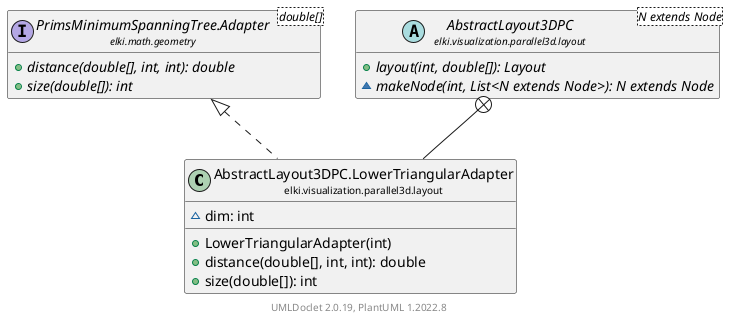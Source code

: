 @startuml
    remove .*\.(Instance|Par|Parameterizer|Factory)$
    set namespaceSeparator none
    hide empty fields
    hide empty methods

    class "<size:14>AbstractLayout3DPC.LowerTriangularAdapter\n<size:10>elki.visualization.parallel3d.layout" as elki.visualization.parallel3d.layout.AbstractLayout3DPC.LowerTriangularAdapter [[AbstractLayout3DPC.LowerTriangularAdapter.html]] {
        ~dim: int
        +LowerTriangularAdapter(int)
        +distance(double[], int, int): double
        +size(double[]): int
    }

    interface "<size:14>PrimsMinimumSpanningTree.Adapter\n<size:10>elki.math.geometry" as elki.math.geometry.PrimsMinimumSpanningTree.Adapter<double[]> [[../../../math/geometry/PrimsMinimumSpanningTree.Adapter.html]] {
        {abstract} +distance(double[], int, int): double
        {abstract} +size(double[]): int
    }
    abstract class "<size:14>AbstractLayout3DPC\n<size:10>elki.visualization.parallel3d.layout" as elki.visualization.parallel3d.layout.AbstractLayout3DPC<N extends Node> [[AbstractLayout3DPC.html]] {
        {abstract} +layout(int, double[]): Layout
        {abstract} ~makeNode(int, List<N extends Node>): N extends Node
    }

    elki.math.geometry.PrimsMinimumSpanningTree.Adapter <|.. elki.visualization.parallel3d.layout.AbstractLayout3DPC.LowerTriangularAdapter
    elki.visualization.parallel3d.layout.AbstractLayout3DPC +-- elki.visualization.parallel3d.layout.AbstractLayout3DPC.LowerTriangularAdapter

    center footer UMLDoclet 2.0.19, PlantUML 1.2022.8
@enduml
